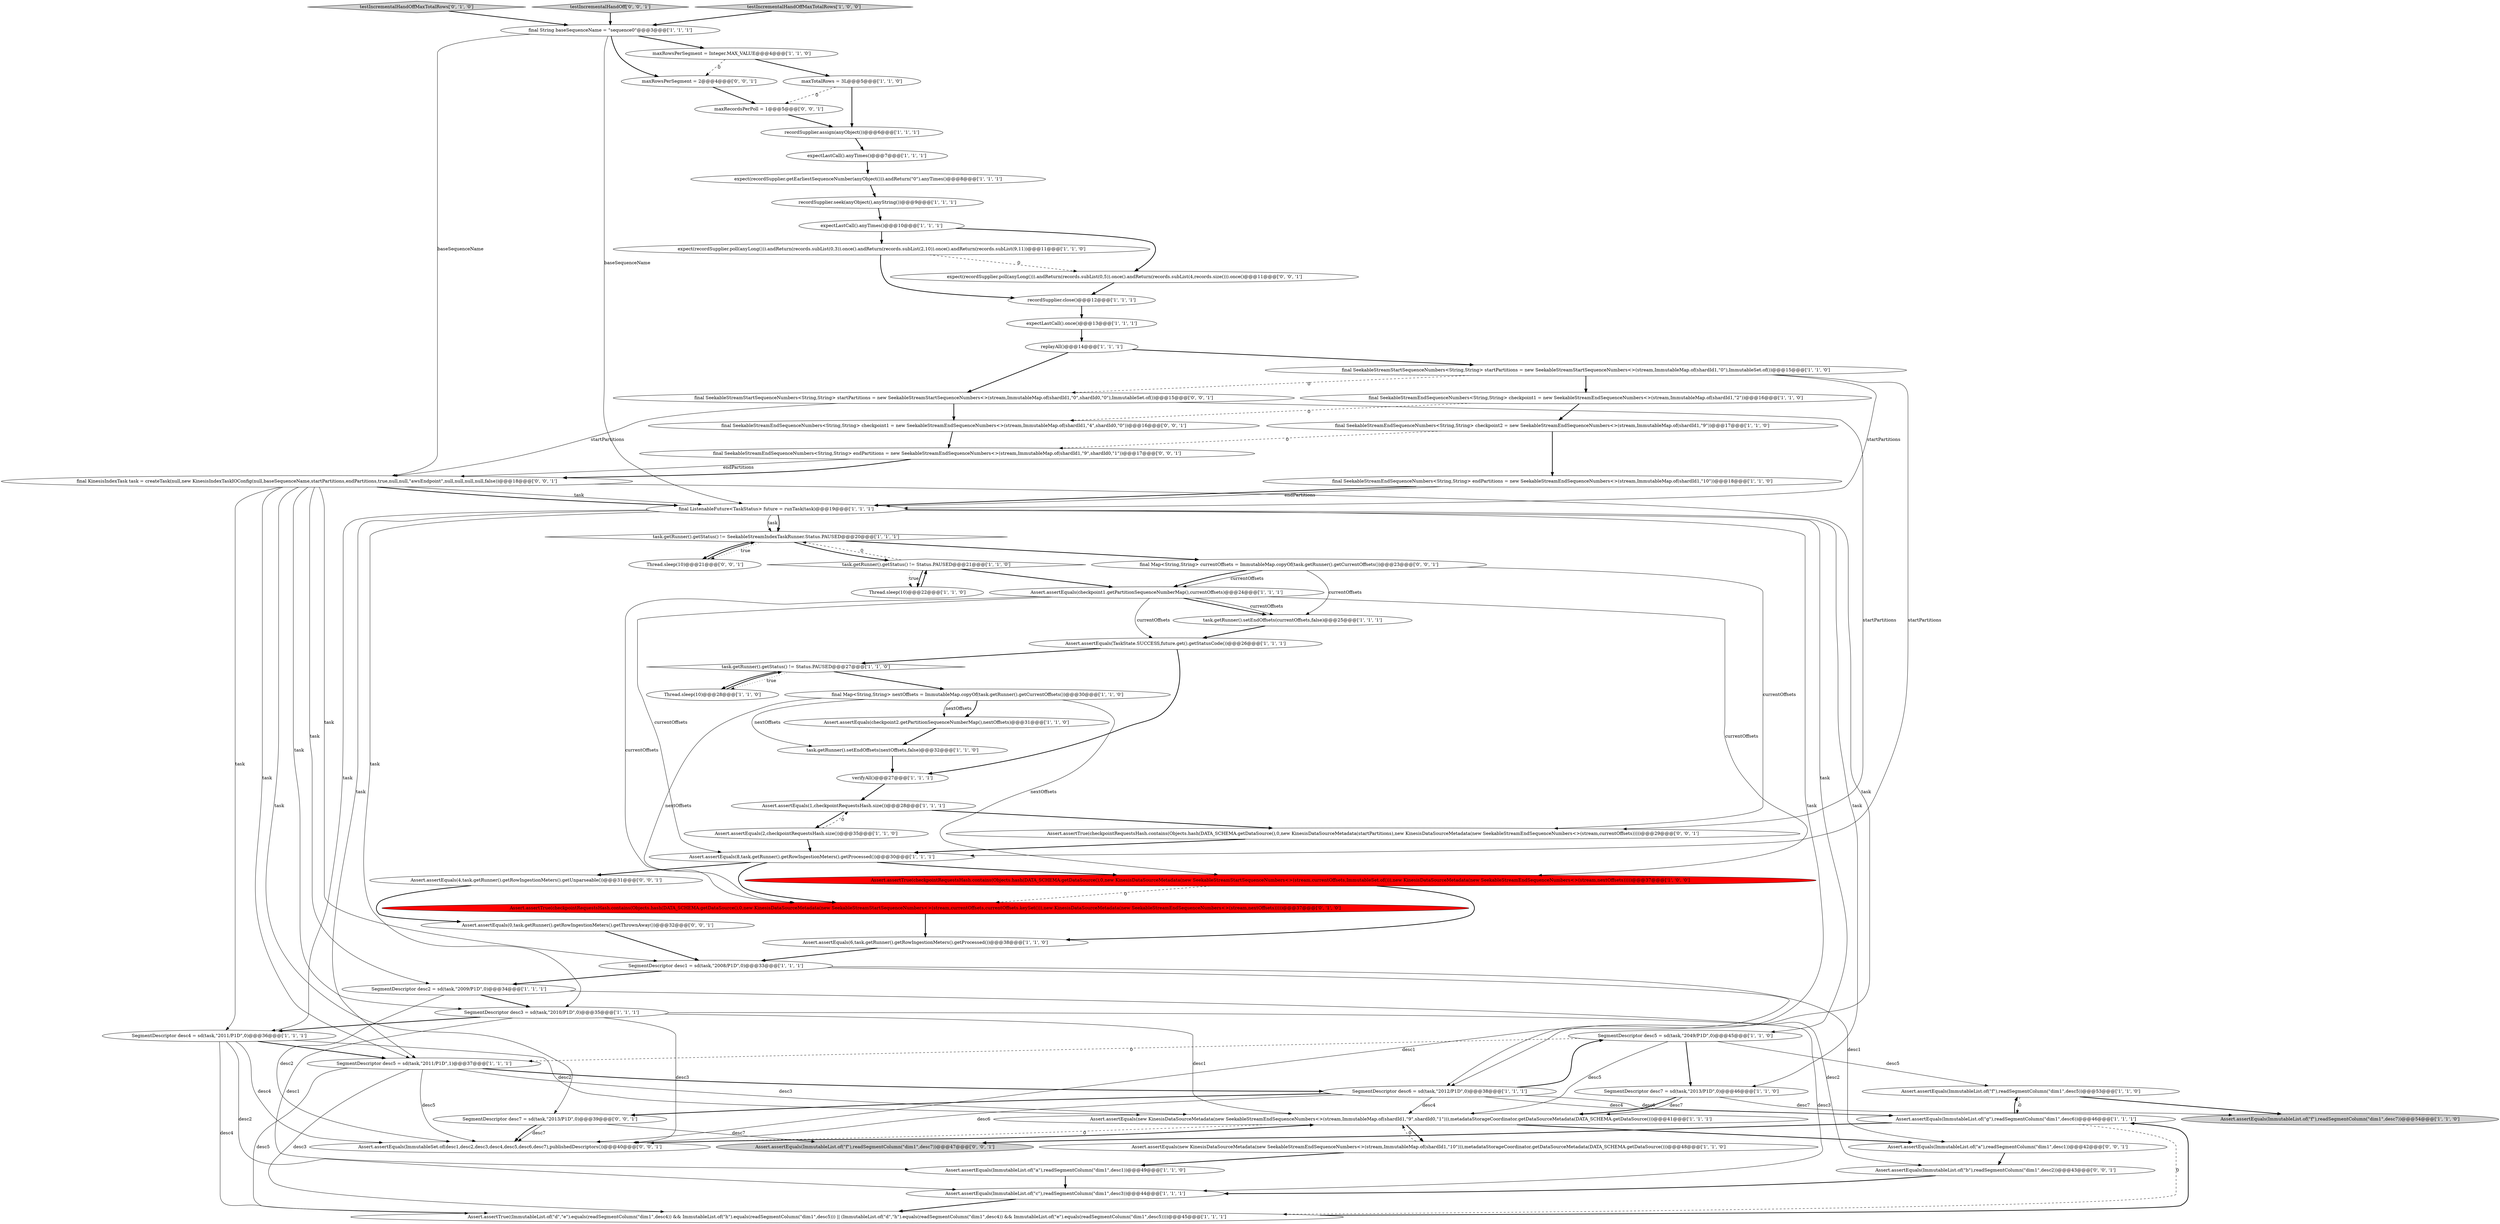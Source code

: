 digraph {
21 [style = filled, label = "final SeekableStreamEndSequenceNumbers<String,String> checkpoint1 = new SeekableStreamEndSequenceNumbers<>(stream,ImmutableMap.of(shardId1,\"2\"))@@@16@@@['1', '1', '0']", fillcolor = white, shape = ellipse image = "AAA0AAABBB1BBB"];
26 [style = filled, label = "SegmentDescriptor desc2 = sd(task,\"2009/P1D\",0)@@@34@@@['1', '1', '1']", fillcolor = white, shape = ellipse image = "AAA0AAABBB1BBB"];
3 [style = filled, label = "Assert.assertEquals(ImmutableList.of(\"a\"),readSegmentColumn(\"dim1\",desc1))@@@49@@@['1', '1', '0']", fillcolor = white, shape = ellipse image = "AAA0AAABBB1BBB"];
58 [style = filled, label = "Assert.assertEquals(0,task.getRunner().getRowIngestionMeters().getThrownAway())@@@32@@@['0', '0', '1']", fillcolor = white, shape = ellipse image = "AAA0AAABBB3BBB"];
53 [style = filled, label = "Assert.assertEquals(ImmutableList.of(\"b\"),readSegmentColumn(\"dim1\",desc2))@@@43@@@['0', '0', '1']", fillcolor = white, shape = ellipse image = "AAA0AAABBB3BBB"];
29 [style = filled, label = "Assert.assertEquals(ImmutableList.of(\"c\"),readSegmentColumn(\"dim1\",desc3))@@@44@@@['1', '1', '1']", fillcolor = white, shape = ellipse image = "AAA0AAABBB1BBB"];
11 [style = filled, label = "Assert.assertTrue((ImmutableList.of(\"d\",\"e\").equals(readSegmentColumn(\"dim1\",desc4)) && ImmutableList.of(\"h\").equals(readSegmentColumn(\"dim1\",desc5))) || (ImmutableList.of(\"d\",\"h\").equals(readSegmentColumn(\"dim1\",desc4)) && ImmutableList.of(\"e\").equals(readSegmentColumn(\"dim1\",desc5))))@@@45@@@['1', '1', '1']", fillcolor = white, shape = ellipse image = "AAA0AAABBB1BBB"];
15 [style = filled, label = "task.getRunner().getStatus() != Status.PAUSED@@@21@@@['1', '1', '0']", fillcolor = white, shape = diamond image = "AAA0AAABBB1BBB"];
40 [style = filled, label = "Assert.assertEquals(checkpoint2.getPartitionSequenceNumberMap(),nextOffsets)@@@31@@@['1', '1', '0']", fillcolor = white, shape = ellipse image = "AAA0AAABBB1BBB"];
43 [style = filled, label = "SegmentDescriptor desc5 = sd(task,\"2049/P1D\",0)@@@45@@@['1', '1', '0']", fillcolor = white, shape = ellipse image = "AAA0AAABBB1BBB"];
20 [style = filled, label = "recordSupplier.seek(anyObject(),anyString())@@@9@@@['1', '1', '1']", fillcolor = white, shape = ellipse image = "AAA0AAABBB1BBB"];
33 [style = filled, label = "Assert.assertEquals(ImmutableList.of(\"f\"),readSegmentColumn(\"dim1\",desc5))@@@53@@@['1', '1', '0']", fillcolor = white, shape = ellipse image = "AAA0AAABBB1BBB"];
51 [style = filled, label = "testIncrementalHandOffMaxTotalRows['0', '1', '0']", fillcolor = lightgray, shape = diamond image = "AAA0AAABBB2BBB"];
23 [style = filled, label = "Thread.sleep(10)@@@22@@@['1', '1', '0']", fillcolor = white, shape = ellipse image = "AAA0AAABBB1BBB"];
31 [style = filled, label = "task.getRunner().setEndOffsets(currentOffsets,false)@@@25@@@['1', '1', '1']", fillcolor = white, shape = ellipse image = "AAA0AAABBB1BBB"];
32 [style = filled, label = "Assert.assertEquals(checkpoint1.getPartitionSequenceNumberMap(),currentOffsets)@@@24@@@['1', '1', '1']", fillcolor = white, shape = ellipse image = "AAA0AAABBB1BBB"];
48 [style = filled, label = "Assert.assertEquals(TaskState.SUCCESS,future.get().getStatusCode())@@@26@@@['1', '1', '1']", fillcolor = white, shape = ellipse image = "AAA0AAABBB1BBB"];
39 [style = filled, label = "final SeekableStreamStartSequenceNumbers<String,String> startPartitions = new SeekableStreamStartSequenceNumbers<>(stream,ImmutableMap.of(shardId1,\"0\"),ImmutableSet.of())@@@15@@@['1', '1', '0']", fillcolor = white, shape = ellipse image = "AAA0AAABBB1BBB"];
56 [style = filled, label = "Thread.sleep(10)@@@21@@@['0', '0', '1']", fillcolor = white, shape = ellipse image = "AAA0AAABBB3BBB"];
69 [style = filled, label = "maxRecordsPerPoll = 1@@@5@@@['0', '0', '1']", fillcolor = white, shape = ellipse image = "AAA0AAABBB3BBB"];
4 [style = filled, label = "expect(recordSupplier.getEarliestSequenceNumber(anyObject())).andReturn(\"0\").anyTimes()@@@8@@@['1', '1', '1']", fillcolor = white, shape = ellipse image = "AAA0AAABBB1BBB"];
30 [style = filled, label = "task.getRunner().getStatus() != SeekableStreamIndexTaskRunner.Status.PAUSED@@@20@@@['1', '1', '1']", fillcolor = white, shape = diamond image = "AAA0AAABBB1BBB"];
17 [style = filled, label = "Assert.assertEquals(1,checkpointRequestsHash.size())@@@28@@@['1', '1', '1']", fillcolor = white, shape = ellipse image = "AAA0AAABBB1BBB"];
14 [style = filled, label = "expect(recordSupplier.poll(anyLong())).andReturn(records.subList(0,3)).once().andReturn(records.subList(2,10)).once().andReturn(records.subList(9,11))@@@11@@@['1', '1', '0']", fillcolor = white, shape = ellipse image = "AAA0AAABBB1BBB"];
27 [style = filled, label = "SegmentDescriptor desc5 = sd(task,\"2011/P1D\",1)@@@37@@@['1', '1', '1']", fillcolor = white, shape = ellipse image = "AAA0AAABBB1BBB"];
25 [style = filled, label = "Assert.assertEquals(6,task.getRunner().getRowIngestionMeters().getProcessed())@@@38@@@['1', '1', '0']", fillcolor = white, shape = ellipse image = "AAA0AAABBB1BBB"];
6 [style = filled, label = "expectLastCall().once()@@@13@@@['1', '1', '1']", fillcolor = white, shape = ellipse image = "AAA0AAABBB1BBB"];
63 [style = filled, label = "Assert.assertEquals(ImmutableList.of(\"f\"),readSegmentColumn(\"dim1\",desc7))@@@47@@@['0', '0', '1']", fillcolor = lightgray, shape = ellipse image = "AAA0AAABBB3BBB"];
46 [style = filled, label = "Assert.assertEquals(new KinesisDataSourceMetadata(new SeekableStreamEndSequenceNumbers<>(stream,ImmutableMap.of(shardId1,\"9\",shardId0,\"1\"))),metadataStorageCoordinator.getDataSourceMetadata(DATA_SCHEMA.getDataSource()))@@@41@@@['1', '1', '1']", fillcolor = white, shape = ellipse image = "AAA0AAABBB1BBB"];
65 [style = filled, label = "SegmentDescriptor desc7 = sd(task,\"2013/P1D\",0)@@@39@@@['0', '0', '1']", fillcolor = white, shape = ellipse image = "AAA0AAABBB3BBB"];
66 [style = filled, label = "testIncrementalHandOff['0', '0', '1']", fillcolor = lightgray, shape = diamond image = "AAA0AAABBB3BBB"];
36 [style = filled, label = "final SeekableStreamEndSequenceNumbers<String,String> checkpoint2 = new SeekableStreamEndSequenceNumbers<>(stream,ImmutableMap.of(shardId1,\"9\"))@@@17@@@['1', '1', '0']", fillcolor = white, shape = ellipse image = "AAA0AAABBB1BBB"];
16 [style = filled, label = "Assert.assertEquals(2,checkpointRequestsHash.size())@@@35@@@['1', '1', '0']", fillcolor = white, shape = ellipse image = "AAA0AAABBB1BBB"];
9 [style = filled, label = "replayAll()@@@14@@@['1', '1', '1']", fillcolor = white, shape = ellipse image = "AAA0AAABBB1BBB"];
22 [style = filled, label = "Thread.sleep(10)@@@28@@@['1', '1', '0']", fillcolor = white, shape = ellipse image = "AAA0AAABBB1BBB"];
59 [style = filled, label = "final KinesisIndexTask task = createTask(null,new KinesisIndexTaskIOConfig(null,baseSequenceName,startPartitions,endPartitions,true,null,null,\"awsEndpoint\",null,null,null,null,false))@@@18@@@['0', '0', '1']", fillcolor = white, shape = ellipse image = "AAA0AAABBB3BBB"];
62 [style = filled, label = "Assert.assertTrue(checkpointRequestsHash.contains(Objects.hash(DATA_SCHEMA.getDataSource(),0,new KinesisDataSourceMetadata(startPartitions),new KinesisDataSourceMetadata(new SeekableStreamEndSequenceNumbers<>(stream,currentOffsets)))))@@@29@@@['0', '0', '1']", fillcolor = white, shape = ellipse image = "AAA0AAABBB3BBB"];
68 [style = filled, label = "final SeekableStreamStartSequenceNumbers<String,String> startPartitions = new SeekableStreamStartSequenceNumbers<>(stream,ImmutableMap.of(shardId1,\"0\",shardId0,\"0\"),ImmutableSet.of())@@@15@@@['0', '0', '1']", fillcolor = white, shape = ellipse image = "AAA0AAABBB3BBB"];
50 [style = filled, label = "expectLastCall().anyTimes()@@@10@@@['1', '1', '1']", fillcolor = white, shape = ellipse image = "AAA0AAABBB1BBB"];
24 [style = filled, label = "SegmentDescriptor desc6 = sd(task,\"2012/P1D\",0)@@@38@@@['1', '1', '1']", fillcolor = white, shape = ellipse image = "AAA0AAABBB1BBB"];
70 [style = filled, label = "expect(recordSupplier.poll(anyLong())).andReturn(records.subList(0,5)).once().andReturn(records.subList(4,records.size())).once()@@@11@@@['0', '0', '1']", fillcolor = white, shape = ellipse image = "AAA0AAABBB3BBB"];
28 [style = filled, label = "final SeekableStreamEndSequenceNumbers<String,String> endPartitions = new SeekableStreamEndSequenceNumbers<>(stream,ImmutableMap.of(shardId1,\"10\"))@@@18@@@['1', '1', '0']", fillcolor = white, shape = ellipse image = "AAA0AAABBB1BBB"];
60 [style = filled, label = "final SeekableStreamEndSequenceNumbers<String,String> checkpoint1 = new SeekableStreamEndSequenceNumbers<>(stream,ImmutableMap.of(shardId1,\"4\",shardId0,\"0\"))@@@16@@@['0', '0', '1']", fillcolor = white, shape = ellipse image = "AAA0AAABBB3BBB"];
54 [style = filled, label = "maxRowsPerSegment = 2@@@4@@@['0', '0', '1']", fillcolor = white, shape = ellipse image = "AAA0AAABBB3BBB"];
52 [style = filled, label = "Assert.assertTrue(checkpointRequestsHash.contains(Objects.hash(DATA_SCHEMA.getDataSource(),0,new KinesisDataSourceMetadata(new SeekableStreamStartSequenceNumbers<>(stream,currentOffsets,currentOffsets.keySet())),new KinesisDataSourceMetadata(new SeekableStreamEndSequenceNumbers<>(stream,nextOffsets)))))@@@37@@@['0', '1', '0']", fillcolor = red, shape = ellipse image = "AAA1AAABBB2BBB"];
5 [style = filled, label = "Assert.assertEquals(new KinesisDataSourceMetadata(new SeekableStreamEndSequenceNumbers<>(stream,ImmutableMap.of(shardId1,\"10\"))),metadataStorageCoordinator.getDataSourceMetadata(DATA_SCHEMA.getDataSource()))@@@48@@@['1', '1', '0']", fillcolor = white, shape = ellipse image = "AAA0AAABBB1BBB"];
55 [style = filled, label = "Assert.assertEquals(ImmutableList.of(\"a\"),readSegmentColumn(\"dim1\",desc1))@@@42@@@['0', '0', '1']", fillcolor = white, shape = ellipse image = "AAA0AAABBB3BBB"];
61 [style = filled, label = "final SeekableStreamEndSequenceNumbers<String,String> endPartitions = new SeekableStreamEndSequenceNumbers<>(stream,ImmutableMap.of(shardId1,\"9\",shardId0,\"1\"))@@@17@@@['0', '0', '1']", fillcolor = white, shape = ellipse image = "AAA0AAABBB3BBB"];
35 [style = filled, label = "recordSupplier.close()@@@12@@@['1', '1', '1']", fillcolor = white, shape = ellipse image = "AAA0AAABBB1BBB"];
49 [style = filled, label = "final String baseSequenceName = \"sequence0\"@@@3@@@['1', '1', '1']", fillcolor = white, shape = ellipse image = "AAA0AAABBB1BBB"];
2 [style = filled, label = "SegmentDescriptor desc4 = sd(task,\"2011/P1D\",0)@@@36@@@['1', '1', '1']", fillcolor = white, shape = ellipse image = "AAA0AAABBB1BBB"];
42 [style = filled, label = "expectLastCall().anyTimes()@@@7@@@['1', '1', '1']", fillcolor = white, shape = ellipse image = "AAA0AAABBB1BBB"];
37 [style = filled, label = "verifyAll()@@@27@@@['1', '1', '1']", fillcolor = white, shape = ellipse image = "AAA0AAABBB1BBB"];
1 [style = filled, label = "maxTotalRows = 3L@@@5@@@['1', '1', '0']", fillcolor = white, shape = ellipse image = "AAA0AAABBB1BBB"];
10 [style = filled, label = "Assert.assertEquals(8,task.getRunner().getRowIngestionMeters().getProcessed())@@@30@@@['1', '1', '1']", fillcolor = white, shape = ellipse image = "AAA0AAABBB1BBB"];
13 [style = filled, label = "maxRowsPerSegment = Integer.MAX_VALUE@@@4@@@['1', '1', '0']", fillcolor = white, shape = ellipse image = "AAA0AAABBB1BBB"];
38 [style = filled, label = "SegmentDescriptor desc1 = sd(task,\"2008/P1D\",0)@@@33@@@['1', '1', '1']", fillcolor = white, shape = ellipse image = "AAA0AAABBB1BBB"];
41 [style = filled, label = "Assert.assertTrue(checkpointRequestsHash.contains(Objects.hash(DATA_SCHEMA.getDataSource(),0,new KinesisDataSourceMetadata(new SeekableStreamStartSequenceNumbers<>(stream,currentOffsets,ImmutableSet.of())),new KinesisDataSourceMetadata(new SeekableStreamEndSequenceNumbers<>(stream,nextOffsets)))))@@@37@@@['1', '0', '0']", fillcolor = red, shape = ellipse image = "AAA1AAABBB1BBB"];
44 [style = filled, label = "final Map<String,String> nextOffsets = ImmutableMap.copyOf(task.getRunner().getCurrentOffsets())@@@30@@@['1', '1', '0']", fillcolor = white, shape = ellipse image = "AAA0AAABBB1BBB"];
64 [style = filled, label = "Assert.assertEquals(ImmutableSet.of(desc1,desc2,desc3,desc4,desc5,desc6,desc7),publishedDescriptors())@@@40@@@['0', '0', '1']", fillcolor = white, shape = ellipse image = "AAA0AAABBB3BBB"];
47 [style = filled, label = "task.getRunner().setEndOffsets(nextOffsets,false)@@@32@@@['1', '1', '0']", fillcolor = white, shape = ellipse image = "AAA0AAABBB1BBB"];
67 [style = filled, label = "final Map<String,String> currentOffsets = ImmutableMap.copyOf(task.getRunner().getCurrentOffsets())@@@23@@@['0', '0', '1']", fillcolor = white, shape = ellipse image = "AAA0AAABBB3BBB"];
18 [style = filled, label = "Assert.assertEquals(ImmutableList.of(\"g\"),readSegmentColumn(\"dim1\",desc6))@@@46@@@['1', '1', '1']", fillcolor = white, shape = ellipse image = "AAA0AAABBB1BBB"];
8 [style = filled, label = "SegmentDescriptor desc3 = sd(task,\"2010/P1D\",0)@@@35@@@['1', '1', '1']", fillcolor = white, shape = ellipse image = "AAA0AAABBB1BBB"];
34 [style = filled, label = "SegmentDescriptor desc7 = sd(task,\"2013/P1D\",0)@@@46@@@['1', '1', '0']", fillcolor = white, shape = ellipse image = "AAA0AAABBB1BBB"];
7 [style = filled, label = "testIncrementalHandOffMaxTotalRows['1', '0', '0']", fillcolor = lightgray, shape = diamond image = "AAA0AAABBB1BBB"];
45 [style = filled, label = "final ListenableFuture<TaskStatus> future = runTask(task)@@@19@@@['1', '1', '1']", fillcolor = white, shape = ellipse image = "AAA0AAABBB1BBB"];
0 [style = filled, label = "task.getRunner().getStatus() != Status.PAUSED@@@27@@@['1', '1', '0']", fillcolor = white, shape = diamond image = "AAA0AAABBB1BBB"];
12 [style = filled, label = "recordSupplier.assign(anyObject())@@@6@@@['1', '1', '1']", fillcolor = white, shape = ellipse image = "AAA0AAABBB1BBB"];
19 [style = filled, label = "Assert.assertEquals(ImmutableList.of(\"f\"),readSegmentColumn(\"dim1\",desc7))@@@54@@@['1', '1', '0']", fillcolor = lightgray, shape = ellipse image = "AAA0AAABBB1BBB"];
57 [style = filled, label = "Assert.assertEquals(4,task.getRunner().getRowIngestionMeters().getUnparseable())@@@31@@@['0', '0', '1']", fillcolor = white, shape = ellipse image = "AAA0AAABBB3BBB"];
5->3 [style = bold, label=""];
2->64 [style = solid, label="desc4"];
8->46 [style = solid, label="desc1"];
34->46 [style = bold, label=""];
56->30 [style = bold, label=""];
32->41 [style = solid, label="currentOffsets"];
8->3 [style = solid, label="desc1"];
27->46 [style = solid, label="desc3"];
14->35 [style = bold, label=""];
46->5 [style = bold, label=""];
45->24 [style = solid, label="task"];
2->29 [style = solid, label="desc2"];
36->28 [style = bold, label=""];
45->34 [style = solid, label="task"];
12->42 [style = bold, label=""];
47->37 [style = bold, label=""];
57->58 [style = bold, label=""];
24->43 [style = bold, label=""];
61->59 [style = bold, label=""];
10->41 [style = bold, label=""];
7->49 [style = bold, label=""];
45->30 [style = bold, label=""];
44->47 [style = solid, label="nextOffsets"];
13->1 [style = bold, label=""];
39->68 [style = dashed, label="0"];
45->30 [style = solid, label="task"];
21->36 [style = bold, label=""];
22->0 [style = bold, label=""];
59->27 [style = solid, label="task"];
38->55 [style = solid, label="desc1"];
26->64 [style = solid, label="desc2"];
5->46 [style = dashed, label="0"];
49->13 [style = bold, label=""];
31->48 [style = bold, label=""];
40->47 [style = bold, label=""];
65->64 [style = solid, label="desc7"];
70->35 [style = bold, label=""];
1->12 [style = bold, label=""];
38->26 [style = bold, label=""];
10->57 [style = bold, label=""];
59->65 [style = solid, label="task"];
46->64 [style = dashed, label="0"];
34->19 [style = solid, label="desc7"];
27->11 [style = solid, label="desc5"];
17->16 [style = bold, label=""];
69->12 [style = bold, label=""];
28->45 [style = bold, label=""];
53->29 [style = bold, label=""];
48->37 [style = bold, label=""];
30->67 [style = bold, label=""];
9->39 [style = bold, label=""];
8->29 [style = solid, label="desc3"];
49->45 [style = solid, label="baseSequenceName"];
50->70 [style = bold, label=""];
15->30 [style = dashed, label="0"];
27->64 [style = solid, label="desc5"];
32->48 [style = solid, label="currentOffsets"];
11->18 [style = bold, label=""];
59->45 [style = solid, label="task"];
32->52 [style = solid, label="currentOffsets"];
17->62 [style = bold, label=""];
2->46 [style = solid, label="desc2"];
2->27 [style = bold, label=""];
30->56 [style = dotted, label="true"];
59->8 [style = solid, label="task"];
0->44 [style = bold, label=""];
43->34 [style = bold, label=""];
66->49 [style = bold, label=""];
49->54 [style = bold, label=""];
32->31 [style = bold, label=""];
29->11 [style = bold, label=""];
3->29 [style = bold, label=""];
45->8 [style = solid, label="task"];
67->32 [style = solid, label="currentOffsets"];
30->15 [style = bold, label=""];
25->38 [style = bold, label=""];
43->46 [style = solid, label="desc5"];
21->60 [style = dashed, label="0"];
45->43 [style = solid, label="task"];
24->18 [style = solid, label="desc4"];
8->64 [style = solid, label="desc3"];
59->45 [style = bold, label=""];
18->33 [style = bold, label=""];
23->15 [style = bold, label=""];
9->68 [style = bold, label=""];
39->45 [style = solid, label="startPartitions"];
26->53 [style = solid, label="desc2"];
26->8 [style = bold, label=""];
43->33 [style = solid, label="desc5"];
50->14 [style = bold, label=""];
24->18 [style = solid, label="desc6"];
67->31 [style = solid, label="currentOffsets"];
45->2 [style = solid, label="task"];
42->4 [style = bold, label=""];
39->21 [style = bold, label=""];
58->38 [style = bold, label=""];
59->38 [style = solid, label="task"];
60->61 [style = bold, label=""];
44->52 [style = solid, label="nextOffsets"];
8->2 [style = bold, label=""];
59->2 [style = solid, label="task"];
4->20 [style = bold, label=""];
24->64 [style = solid, label="desc6"];
27->11 [style = solid, label="desc3"];
27->24 [style = bold, label=""];
67->32 [style = bold, label=""];
33->19 [style = bold, label=""];
15->23 [style = dotted, label="true"];
49->59 [style = solid, label="baseSequenceName"];
41->52 [style = dashed, label="0"];
13->54 [style = dashed, label="0"];
32->10 [style = solid, label="currentOffsets"];
33->18 [style = dashed, label="0"];
46->55 [style = bold, label=""];
38->64 [style = solid, label="desc1"];
20->50 [style = bold, label=""];
68->60 [style = bold, label=""];
15->23 [style = bold, label=""];
32->31 [style = solid, label="currentOffsets"];
1->69 [style = dashed, label="0"];
67->62 [style = solid, label="currentOffsets"];
18->11 [style = dashed, label="0"];
35->6 [style = bold, label=""];
16->10 [style = bold, label=""];
65->64 [style = bold, label=""];
68->59 [style = solid, label="startPartitions"];
37->17 [style = bold, label=""];
65->63 [style = solid, label="desc7"];
61->59 [style = solid, label="endPartitions"];
44->40 [style = bold, label=""];
54->69 [style = bold, label=""];
62->10 [style = bold, label=""];
45->27 [style = solid, label="task"];
51->49 [style = bold, label=""];
64->46 [style = bold, label=""];
10->52 [style = bold, label=""];
48->0 [style = bold, label=""];
59->26 [style = solid, label="task"];
0->22 [style = dotted, label="true"];
18->63 [style = bold, label=""];
59->24 [style = solid, label="task"];
34->46 [style = solid, label="desc7"];
52->25 [style = bold, label=""];
24->46 [style = solid, label="desc4"];
0->22 [style = bold, label=""];
55->53 [style = bold, label=""];
36->61 [style = dashed, label="0"];
30->56 [style = bold, label=""];
41->25 [style = bold, label=""];
14->70 [style = dashed, label="0"];
16->17 [style = dashed, label="0"];
6->9 [style = bold, label=""];
39->10 [style = solid, label="startPartitions"];
44->41 [style = solid, label="nextOffsets"];
15->32 [style = bold, label=""];
28->45 [style = solid, label="endPartitions"];
2->11 [style = solid, label="desc4"];
24->65 [style = bold, label=""];
44->40 [style = solid, label="nextOffsets"];
43->27 [style = dashed, label="0"];
68->62 [style = solid, label="startPartitions"];
}
